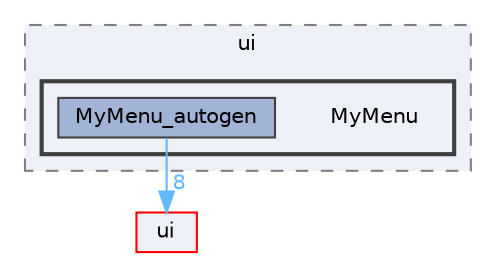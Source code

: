 digraph "MyMenu"
{
 // LATEX_PDF_SIZE
  bgcolor="transparent";
  edge [fontname=Helvetica,fontsize=10,labelfontname=Helvetica,labelfontsize=10];
  node [fontname=Helvetica,fontsize=10,shape=box,height=0.2,width=0.4];
  compound=true
  subgraph clusterdir_dd150961211b8e32f3b46016480280e4 {
    graph [ bgcolor="#edf0f7", pencolor="grey50", label="ui", fontname=Helvetica,fontsize=10 style="filled,dashed", URL="dir_dd150961211b8e32f3b46016480280e4.html",tooltip=""]
  subgraph clusterdir_d3d35a5677f8c5a0b1fd213547f9a15a {
    graph [ bgcolor="#edf0f7", pencolor="grey25", label="", fontname=Helvetica,fontsize=10 style="filled,bold", URL="dir_d3d35a5677f8c5a0b1fd213547f9a15a.html",tooltip=""]
    dir_d3d35a5677f8c5a0b1fd213547f9a15a [shape=plaintext, label="MyMenu"];
  dir_b95884f1ed67fb9680f5c43f428c4d55 [label="MyMenu_autogen", fillcolor="#a2b4d6", color="grey25", style="filled", URL="dir_b95884f1ed67fb9680f5c43f428c4d55.html",tooltip=""];
  }
  }
  dir_1788f8309b1a812dcb800a185471cf6c [label="ui", fillcolor="#edf0f7", color="red", style="filled", URL="dir_1788f8309b1a812dcb800a185471cf6c.html",tooltip=""];
  dir_b95884f1ed67fb9680f5c43f428c4d55->dir_1788f8309b1a812dcb800a185471cf6c [headlabel="8", labeldistance=1.5 headhref="dir_000252_000351.html" href="dir_000252_000351.html" color="steelblue1" fontcolor="steelblue1"];
}
